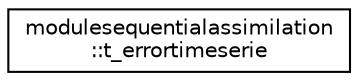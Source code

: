 digraph "Graphical Class Hierarchy"
{
 // LATEX_PDF_SIZE
  edge [fontname="Helvetica",fontsize="10",labelfontname="Helvetica",labelfontsize="10"];
  node [fontname="Helvetica",fontsize="10",shape=record];
  rankdir="LR";
  Node0 [label="modulesequentialassimilation\l::t_errortimeserie",height=0.2,width=0.4,color="black", fillcolor="white", style="filled",URL="$structmodulesequentialassimilation_1_1t__errortimeserie.html",tooltip=" "];
}
